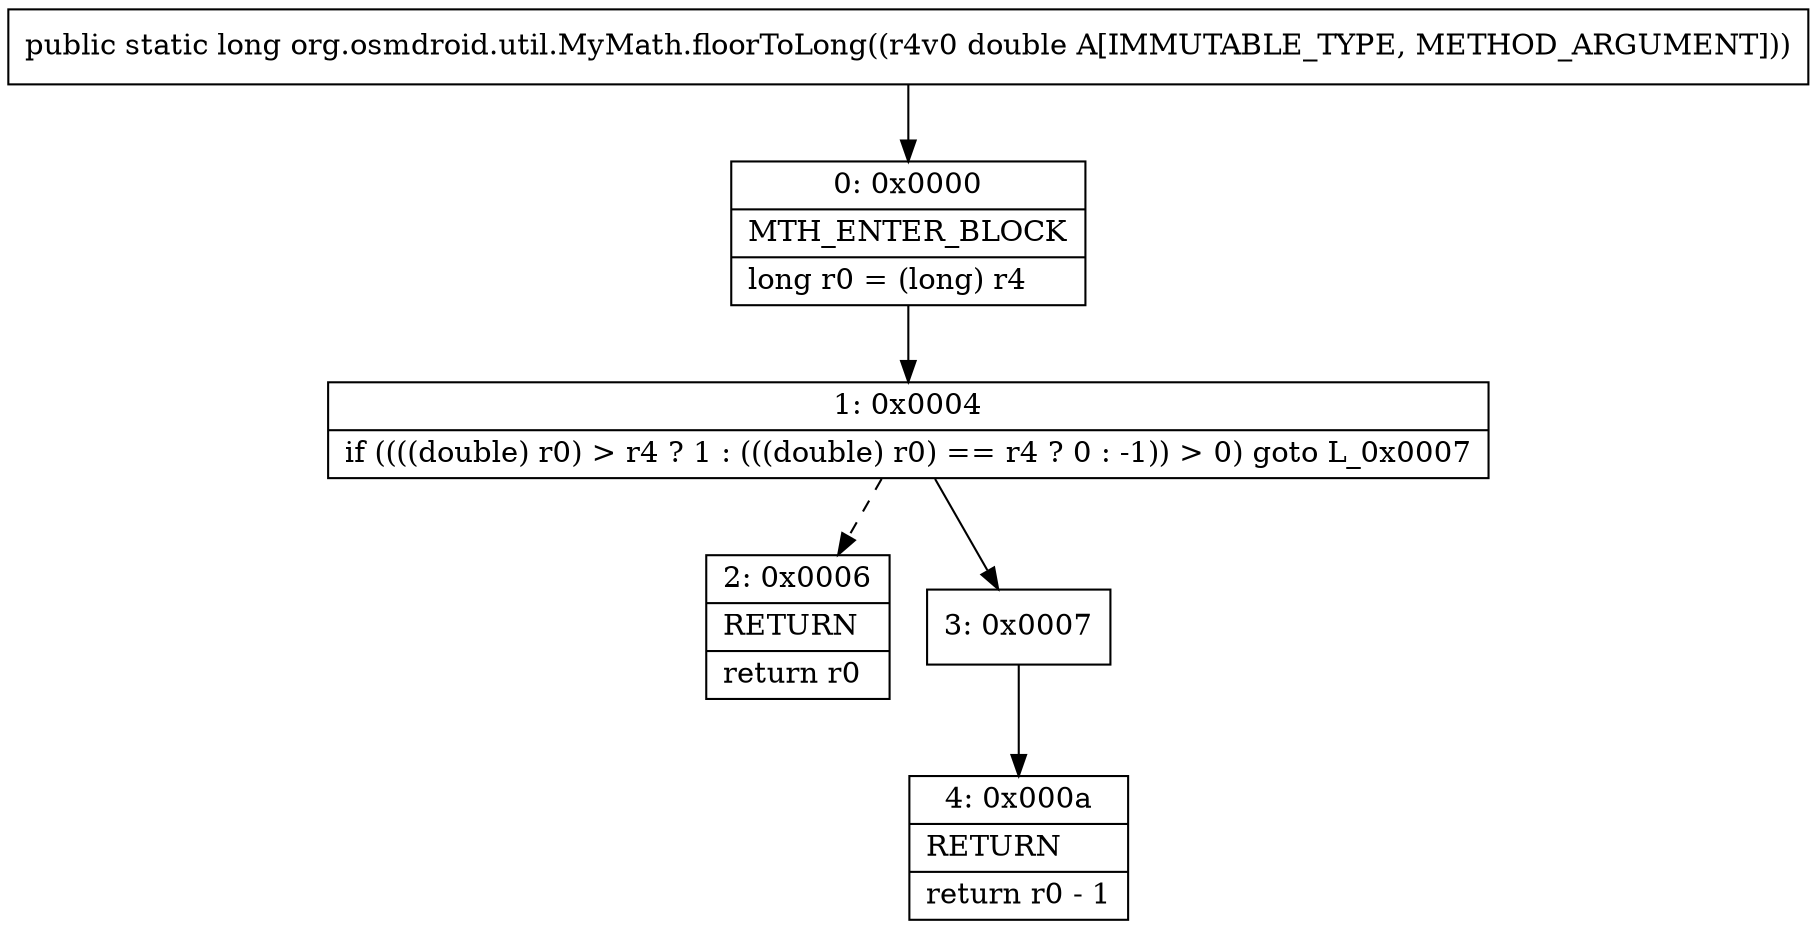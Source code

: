 digraph "CFG fororg.osmdroid.util.MyMath.floorToLong(D)J" {
Node_0 [shape=record,label="{0\:\ 0x0000|MTH_ENTER_BLOCK\l|long r0 = (long) r4\l}"];
Node_1 [shape=record,label="{1\:\ 0x0004|if ((((double) r0) \> r4 ? 1 : (((double) r0) == r4 ? 0 : \-1)) \> 0) goto L_0x0007\l}"];
Node_2 [shape=record,label="{2\:\ 0x0006|RETURN\l|return r0\l}"];
Node_3 [shape=record,label="{3\:\ 0x0007}"];
Node_4 [shape=record,label="{4\:\ 0x000a|RETURN\l|return r0 \- 1\l}"];
MethodNode[shape=record,label="{public static long org.osmdroid.util.MyMath.floorToLong((r4v0 double A[IMMUTABLE_TYPE, METHOD_ARGUMENT])) }"];
MethodNode -> Node_0;
Node_0 -> Node_1;
Node_1 -> Node_2[style=dashed];
Node_1 -> Node_3;
Node_3 -> Node_4;
}

